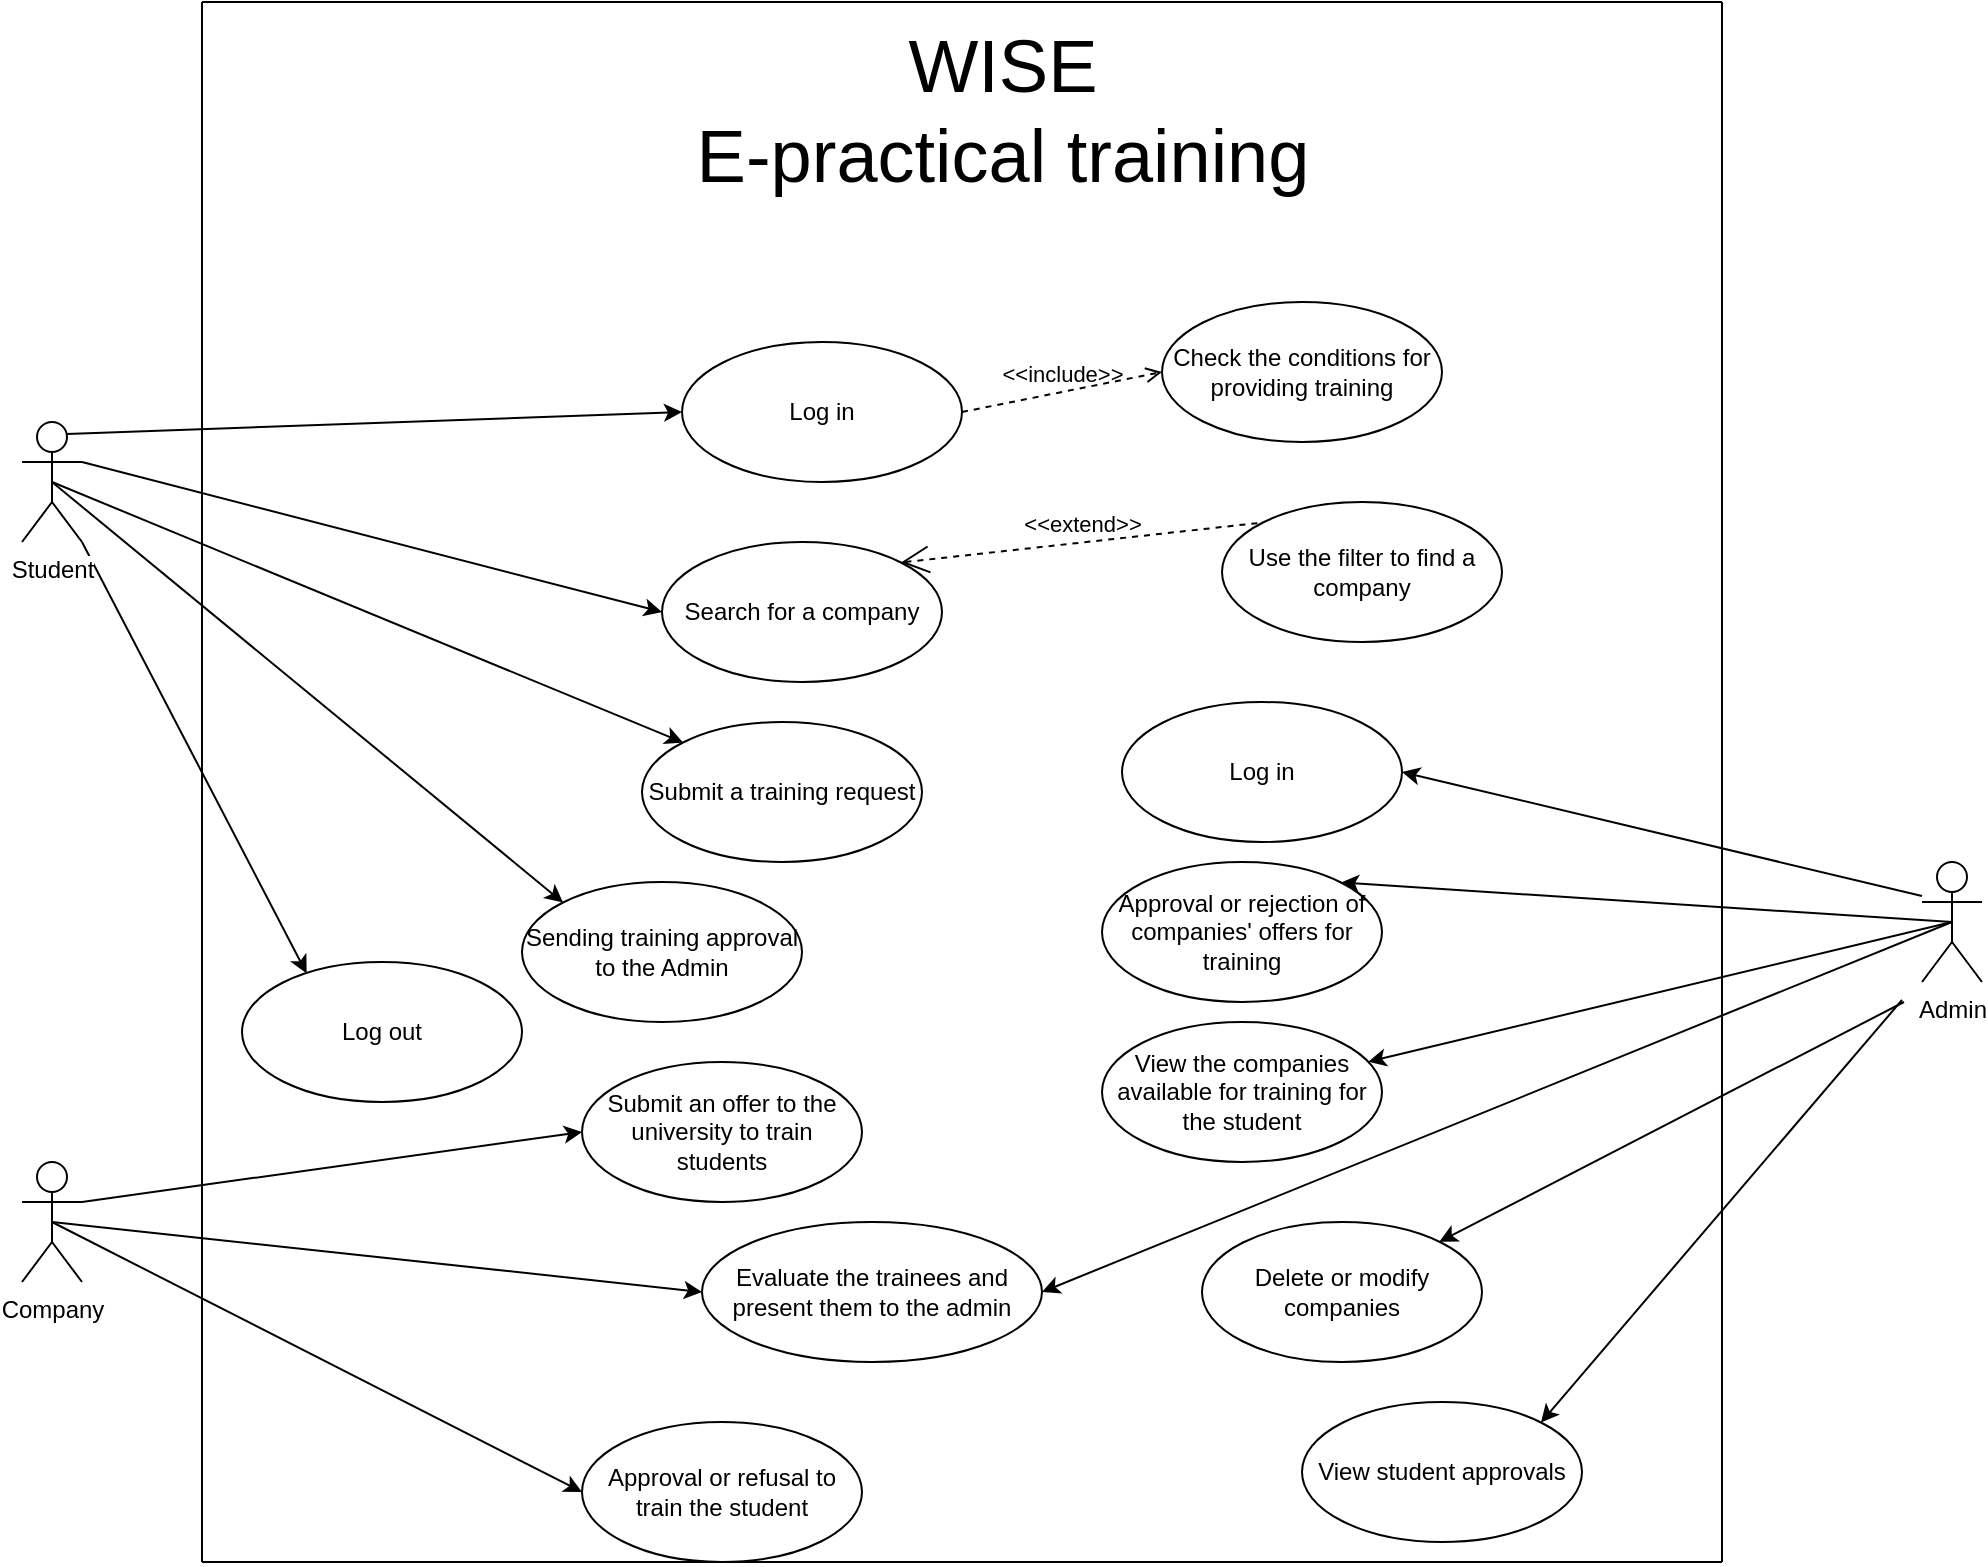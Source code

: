 <mxfile version="12.9.13" type="device"><diagram id="a_CdiibbHzQ_5hzVwgjo" name="Page-1"><mxGraphModel dx="2535" dy="789" grid="1" gridSize="10" guides="1" tooltips="1" connect="1" arrows="1" fold="1" page="1" pageScale="1" pageWidth="850" pageHeight="1100" math="0" shadow="0"><root><mxCell id="0"/><mxCell id="1" parent="0"/><mxCell id="oCjPlzr0-jSormoHWAiF-12" value="&lt;font style=&quot;font-size: 37px&quot;&gt;WISE&lt;br&gt;E-practical training&lt;/font&gt;" style="text;html=1;align=center;verticalAlign=middle;resizable=0;points=[];autosize=1;" parent="1" vertex="1"><mxGeometry x="-160" y="50" width="320" height="50" as="geometry"/></mxCell><mxCell id="oCjPlzr0-jSormoHWAiF-49" style="edgeStyle=none;rounded=0;orthogonalLoop=1;jettySize=auto;html=1;entryX=1;entryY=0.5;entryDx=0;entryDy=0;" parent="1" target="oCjPlzr0-jSormoHWAiF-46" edge="1"><mxGeometry relative="1" as="geometry"><mxPoint x="460" y="467" as="sourcePoint"/></mxGeometry></mxCell><mxCell id="oCjPlzr0-jSormoHWAiF-50" style="edgeStyle=none;rounded=0;orthogonalLoop=1;jettySize=auto;html=1;exitX=0.5;exitY=0.5;exitDx=0;exitDy=0;exitPerimeter=0;entryX=1;entryY=0;entryDx=0;entryDy=0;" parent="1" source="oCjPlzr0-jSormoHWAiF-13" target="oCjPlzr0-jSormoHWAiF-45" edge="1"><mxGeometry relative="1" as="geometry"/></mxCell><mxCell id="oCjPlzr0-jSormoHWAiF-51" style="edgeStyle=none;rounded=0;orthogonalLoop=1;jettySize=auto;html=1;exitX=0.5;exitY=0.5;exitDx=0;exitDy=0;exitPerimeter=0;" parent="1" source="oCjPlzr0-jSormoHWAiF-13" target="oCjPlzr0-jSormoHWAiF-44" edge="1"><mxGeometry relative="1" as="geometry"/></mxCell><mxCell id="oCjPlzr0-jSormoHWAiF-53" style="edgeStyle=none;rounded=0;orthogonalLoop=1;jettySize=auto;html=1;" parent="1" target="oCjPlzr0-jSormoHWAiF-52" edge="1"><mxGeometry relative="1" as="geometry"><mxPoint x="451" y="520" as="sourcePoint"/></mxGeometry></mxCell><mxCell id="oCjPlzr0-jSormoHWAiF-56" style="edgeStyle=none;rounded=0;orthogonalLoop=1;jettySize=auto;html=1;entryX=1;entryY=0;entryDx=0;entryDy=0;" parent="1" target="oCjPlzr0-jSormoHWAiF-55" edge="1"><mxGeometry relative="1" as="geometry"><mxPoint x="450" y="519" as="sourcePoint"/></mxGeometry></mxCell><mxCell id="91rqtNRpqQvND9j-mO9a-3" style="edgeStyle=none;rounded=0;orthogonalLoop=1;jettySize=auto;html=1;exitX=0.5;exitY=0.5;exitDx=0;exitDy=0;exitPerimeter=0;entryX=1;entryY=0.5;entryDx=0;entryDy=0;" edge="1" parent="1" source="oCjPlzr0-jSormoHWAiF-13" target="91rqtNRpqQvND9j-mO9a-1"><mxGeometry relative="1" as="geometry"/></mxCell><mxCell id="oCjPlzr0-jSormoHWAiF-13" value="Admin" style="shape=umlActor;verticalLabelPosition=bottom;labelBackgroundColor=#ffffff;verticalAlign=top;html=1;outlineConnect=0;perimeterSpacing=9;strokeWidth=1;" parent="1" vertex="1"><mxGeometry x="460" y="450" width="30" height="60" as="geometry"/></mxCell><mxCell id="oCjPlzr0-jSormoHWAiF-41" style="edgeStyle=none;rounded=0;orthogonalLoop=1;jettySize=auto;html=1;exitX=1;exitY=0.333;exitDx=0;exitDy=0;exitPerimeter=0;entryX=0;entryY=0.5;entryDx=0;entryDy=0;" parent="1" source="oCjPlzr0-jSormoHWAiF-14" target="oCjPlzr0-jSormoHWAiF-38" edge="1"><mxGeometry relative="1" as="geometry"/></mxCell><mxCell id="oCjPlzr0-jSormoHWAiF-42" style="edgeStyle=none;rounded=0;orthogonalLoop=1;jettySize=auto;html=1;exitX=0.5;exitY=0.5;exitDx=0;exitDy=0;exitPerimeter=0;entryX=0;entryY=0.5;entryDx=0;entryDy=0;" parent="1" source="oCjPlzr0-jSormoHWAiF-14" target="oCjPlzr0-jSormoHWAiF-37" edge="1"><mxGeometry relative="1" as="geometry"/></mxCell><mxCell id="91rqtNRpqQvND9j-mO9a-2" style="rounded=0;orthogonalLoop=1;jettySize=auto;html=1;exitX=0.5;exitY=0.5;exitDx=0;exitDy=0;exitPerimeter=0;entryX=0;entryY=0.5;entryDx=0;entryDy=0;" edge="1" parent="1" source="oCjPlzr0-jSormoHWAiF-14" target="91rqtNRpqQvND9j-mO9a-1"><mxGeometry relative="1" as="geometry"/></mxCell><mxCell id="oCjPlzr0-jSormoHWAiF-14" value="Company" style="shape=umlActor;verticalLabelPosition=bottom;labelBackgroundColor=#ffffff;verticalAlign=top;html=1;outlineConnect=0;" parent="1" vertex="1"><mxGeometry x="-490" y="600" width="30" height="60" as="geometry"/></mxCell><mxCell id="oCjPlzr0-jSormoHWAiF-31" style="rounded=0;orthogonalLoop=1;jettySize=auto;html=1;exitX=0.75;exitY=0.1;exitDx=0;exitDy=0;exitPerimeter=0;entryX=0;entryY=0.5;entryDx=0;entryDy=0;" parent="1" source="oCjPlzr0-jSormoHWAiF-15" target="oCjPlzr0-jSormoHWAiF-24" edge="1"><mxGeometry relative="1" as="geometry"/></mxCell><mxCell id="oCjPlzr0-jSormoHWAiF-32" style="edgeStyle=none;rounded=0;orthogonalLoop=1;jettySize=auto;html=1;exitX=1;exitY=0.333;exitDx=0;exitDy=0;exitPerimeter=0;entryX=0;entryY=0.5;entryDx=0;entryDy=0;" parent="1" source="oCjPlzr0-jSormoHWAiF-15" target="oCjPlzr0-jSormoHWAiF-28" edge="1"><mxGeometry relative="1" as="geometry"/></mxCell><mxCell id="oCjPlzr0-jSormoHWAiF-33" style="edgeStyle=none;rounded=0;orthogonalLoop=1;jettySize=auto;html=1;exitX=0.5;exitY=0.5;exitDx=0;exitDy=0;exitPerimeter=0;entryX=0;entryY=0;entryDx=0;entryDy=0;" parent="1" source="oCjPlzr0-jSormoHWAiF-15" target="oCjPlzr0-jSormoHWAiF-26" edge="1"><mxGeometry relative="1" as="geometry"/></mxCell><mxCell id="oCjPlzr0-jSormoHWAiF-34" style="edgeStyle=none;rounded=0;orthogonalLoop=1;jettySize=auto;html=1;entryX=0.231;entryY=0.082;entryDx=0;entryDy=0;entryPerimeter=0;exitX=1;exitY=1;exitDx=0;exitDy=0;exitPerimeter=0;" parent="1" source="oCjPlzr0-jSormoHWAiF-15" target="oCjPlzr0-jSormoHWAiF-27" edge="1"><mxGeometry relative="1" as="geometry"><mxPoint x="-410" y="300" as="sourcePoint"/></mxGeometry></mxCell><mxCell id="oCjPlzr0-jSormoHWAiF-48" style="edgeStyle=none;rounded=0;orthogonalLoop=1;jettySize=auto;html=1;exitX=0.5;exitY=0.5;exitDx=0;exitDy=0;exitPerimeter=0;entryX=0;entryY=0;entryDx=0;entryDy=0;" parent="1" source="oCjPlzr0-jSormoHWAiF-15" target="oCjPlzr0-jSormoHWAiF-47" edge="1"><mxGeometry relative="1" as="geometry"/></mxCell><mxCell id="oCjPlzr0-jSormoHWAiF-15" value="Student" style="shape=umlActor;verticalLabelPosition=bottom;labelBackgroundColor=#ffffff;verticalAlign=top;html=1;outlineConnect=0;" parent="1" vertex="1"><mxGeometry x="-490" y="230" width="30" height="60" as="geometry"/></mxCell><mxCell id="oCjPlzr0-jSormoHWAiF-24" value="Log in" style="ellipse;whiteSpace=wrap;html=1;strokeWidth=1;" parent="1" vertex="1"><mxGeometry x="-160" y="190" width="140" height="70" as="geometry"/></mxCell><mxCell id="oCjPlzr0-jSormoHWAiF-26" value="Submit a training request" style="ellipse;whiteSpace=wrap;html=1;strokeWidth=1;" parent="1" vertex="1"><mxGeometry x="-180" y="380" width="140" height="70" as="geometry"/></mxCell><mxCell id="oCjPlzr0-jSormoHWAiF-27" value="Log out" style="ellipse;whiteSpace=wrap;html=1;strokeWidth=1;" parent="1" vertex="1"><mxGeometry x="-380" y="500" width="140" height="70" as="geometry"/></mxCell><mxCell id="oCjPlzr0-jSormoHWAiF-28" value="Search for a company" style="ellipse;whiteSpace=wrap;html=1;strokeWidth=1;" parent="1" vertex="1"><mxGeometry x="-170" y="290" width="140" height="70" as="geometry"/></mxCell><mxCell id="oCjPlzr0-jSormoHWAiF-29" value="Use the filter to find a company" style="ellipse;whiteSpace=wrap;html=1;strokeWidth=1;" parent="1" vertex="1"><mxGeometry x="110" y="270" width="140" height="70" as="geometry"/></mxCell><mxCell id="oCjPlzr0-jSormoHWAiF-30" value="&amp;lt;&amp;lt;extend&amp;gt;&amp;gt;" style="edgeStyle=none;html=1;startArrow=open;endArrow=none;startSize=12;verticalAlign=bottom;dashed=1;labelBackgroundColor=none;exitX=1;exitY=0;exitDx=0;exitDy=0;entryX=0;entryY=0;entryDx=0;entryDy=0;" parent="1" source="oCjPlzr0-jSormoHWAiF-28" target="oCjPlzr0-jSormoHWAiF-29" edge="1"><mxGeometry width="160" relative="1" as="geometry"><mxPoint x="-30" y="370" as="sourcePoint"/><mxPoint x="130" y="370" as="targetPoint"/></mxGeometry></mxCell><mxCell id="oCjPlzr0-jSormoHWAiF-37" value="Approval or refusal to train the student" style="ellipse;whiteSpace=wrap;html=1;strokeWidth=1;" parent="1" vertex="1"><mxGeometry x="-210" y="730" width="140" height="70" as="geometry"/></mxCell><mxCell id="oCjPlzr0-jSormoHWAiF-38" value="Submit an offer to the university to train students" style="ellipse;whiteSpace=wrap;html=1;strokeWidth=1;" parent="1" vertex="1"><mxGeometry x="-210" y="550" width="140" height="70" as="geometry"/></mxCell><mxCell id="oCjPlzr0-jSormoHWAiF-39" value="Check the conditions for providing training" style="ellipse;whiteSpace=wrap;html=1;strokeWidth=1;" parent="1" vertex="1"><mxGeometry x="80" y="170" width="140" height="70" as="geometry"/></mxCell><mxCell id="oCjPlzr0-jSormoHWAiF-40" value="&amp;lt;&amp;lt;include&amp;gt;&amp;gt;" style="edgeStyle=none;html=1;endArrow=open;verticalAlign=bottom;dashed=1;labelBackgroundColor=none;exitX=1;exitY=0.5;exitDx=0;exitDy=0;entryX=0;entryY=0.5;entryDx=0;entryDy=0;" parent="1" source="oCjPlzr0-jSormoHWAiF-24" target="oCjPlzr0-jSormoHWAiF-39" edge="1"><mxGeometry width="160" relative="1" as="geometry"><mxPoint x="40" y="400" as="sourcePoint"/><mxPoint x="200" y="400" as="targetPoint"/></mxGeometry></mxCell><mxCell id="oCjPlzr0-jSormoHWAiF-44" value="View the companies available for training for the student" style="ellipse;whiteSpace=wrap;html=1;strokeWidth=1;" parent="1" vertex="1"><mxGeometry x="50" y="530" width="140" height="70" as="geometry"/></mxCell><mxCell id="oCjPlzr0-jSormoHWAiF-45" value="Approval or rejection of companies' offers for training" style="ellipse;whiteSpace=wrap;html=1;strokeWidth=1;" parent="1" vertex="1"><mxGeometry x="50" y="450" width="140" height="70" as="geometry"/></mxCell><mxCell id="oCjPlzr0-jSormoHWAiF-46" value="Log in" style="ellipse;whiteSpace=wrap;html=1;strokeWidth=1;" parent="1" vertex="1"><mxGeometry x="60" y="370" width="140" height="70" as="geometry"/></mxCell><mxCell id="oCjPlzr0-jSormoHWAiF-47" value="Sending training approval to the Admin" style="ellipse;whiteSpace=wrap;html=1;strokeWidth=1;" parent="1" vertex="1"><mxGeometry x="-240" y="460" width="140" height="70" as="geometry"/></mxCell><mxCell id="oCjPlzr0-jSormoHWAiF-52" value="Delete or modify companies" style="ellipse;whiteSpace=wrap;html=1;strokeWidth=1;" parent="1" vertex="1"><mxGeometry x="100" y="630" width="140" height="70" as="geometry"/></mxCell><mxCell id="oCjPlzr0-jSormoHWAiF-55" value="View student approvals" style="ellipse;whiteSpace=wrap;html=1;strokeWidth=1;" parent="1" vertex="1"><mxGeometry x="150" y="720" width="140" height="70" as="geometry"/></mxCell><mxCell id="oCjPlzr0-jSormoHWAiF-57" value="" style="endArrow=none;html=1;" parent="1" edge="1"><mxGeometry width="50" height="50" relative="1" as="geometry"><mxPoint x="-400" y="20" as="sourcePoint"/><mxPoint x="360" y="20" as="targetPoint"/></mxGeometry></mxCell><mxCell id="oCjPlzr0-jSormoHWAiF-58" value="" style="endArrow=none;html=1;" parent="1" edge="1"><mxGeometry width="50" height="50" relative="1" as="geometry"><mxPoint x="-400" y="800" as="sourcePoint"/><mxPoint x="-400" y="20" as="targetPoint"/></mxGeometry></mxCell><mxCell id="oCjPlzr0-jSormoHWAiF-59" value="" style="endArrow=none;html=1;" parent="1" edge="1"><mxGeometry width="50" height="50" relative="1" as="geometry"><mxPoint x="-400" y="800" as="sourcePoint"/><mxPoint x="360" y="800" as="targetPoint"/></mxGeometry></mxCell><mxCell id="oCjPlzr0-jSormoHWAiF-60" value="" style="endArrow=none;html=1;" parent="1" edge="1"><mxGeometry width="50" height="50" relative="1" as="geometry"><mxPoint x="360" y="20" as="sourcePoint"/><mxPoint x="360" y="800" as="targetPoint"/></mxGeometry></mxCell><mxCell id="91rqtNRpqQvND9j-mO9a-1" value="Evaluate the trainees and present them to the admin" style="ellipse;whiteSpace=wrap;html=1;" vertex="1" parent="1"><mxGeometry x="-150" y="630" width="170" height="70" as="geometry"/></mxCell></root></mxGraphModel></diagram></mxfile>